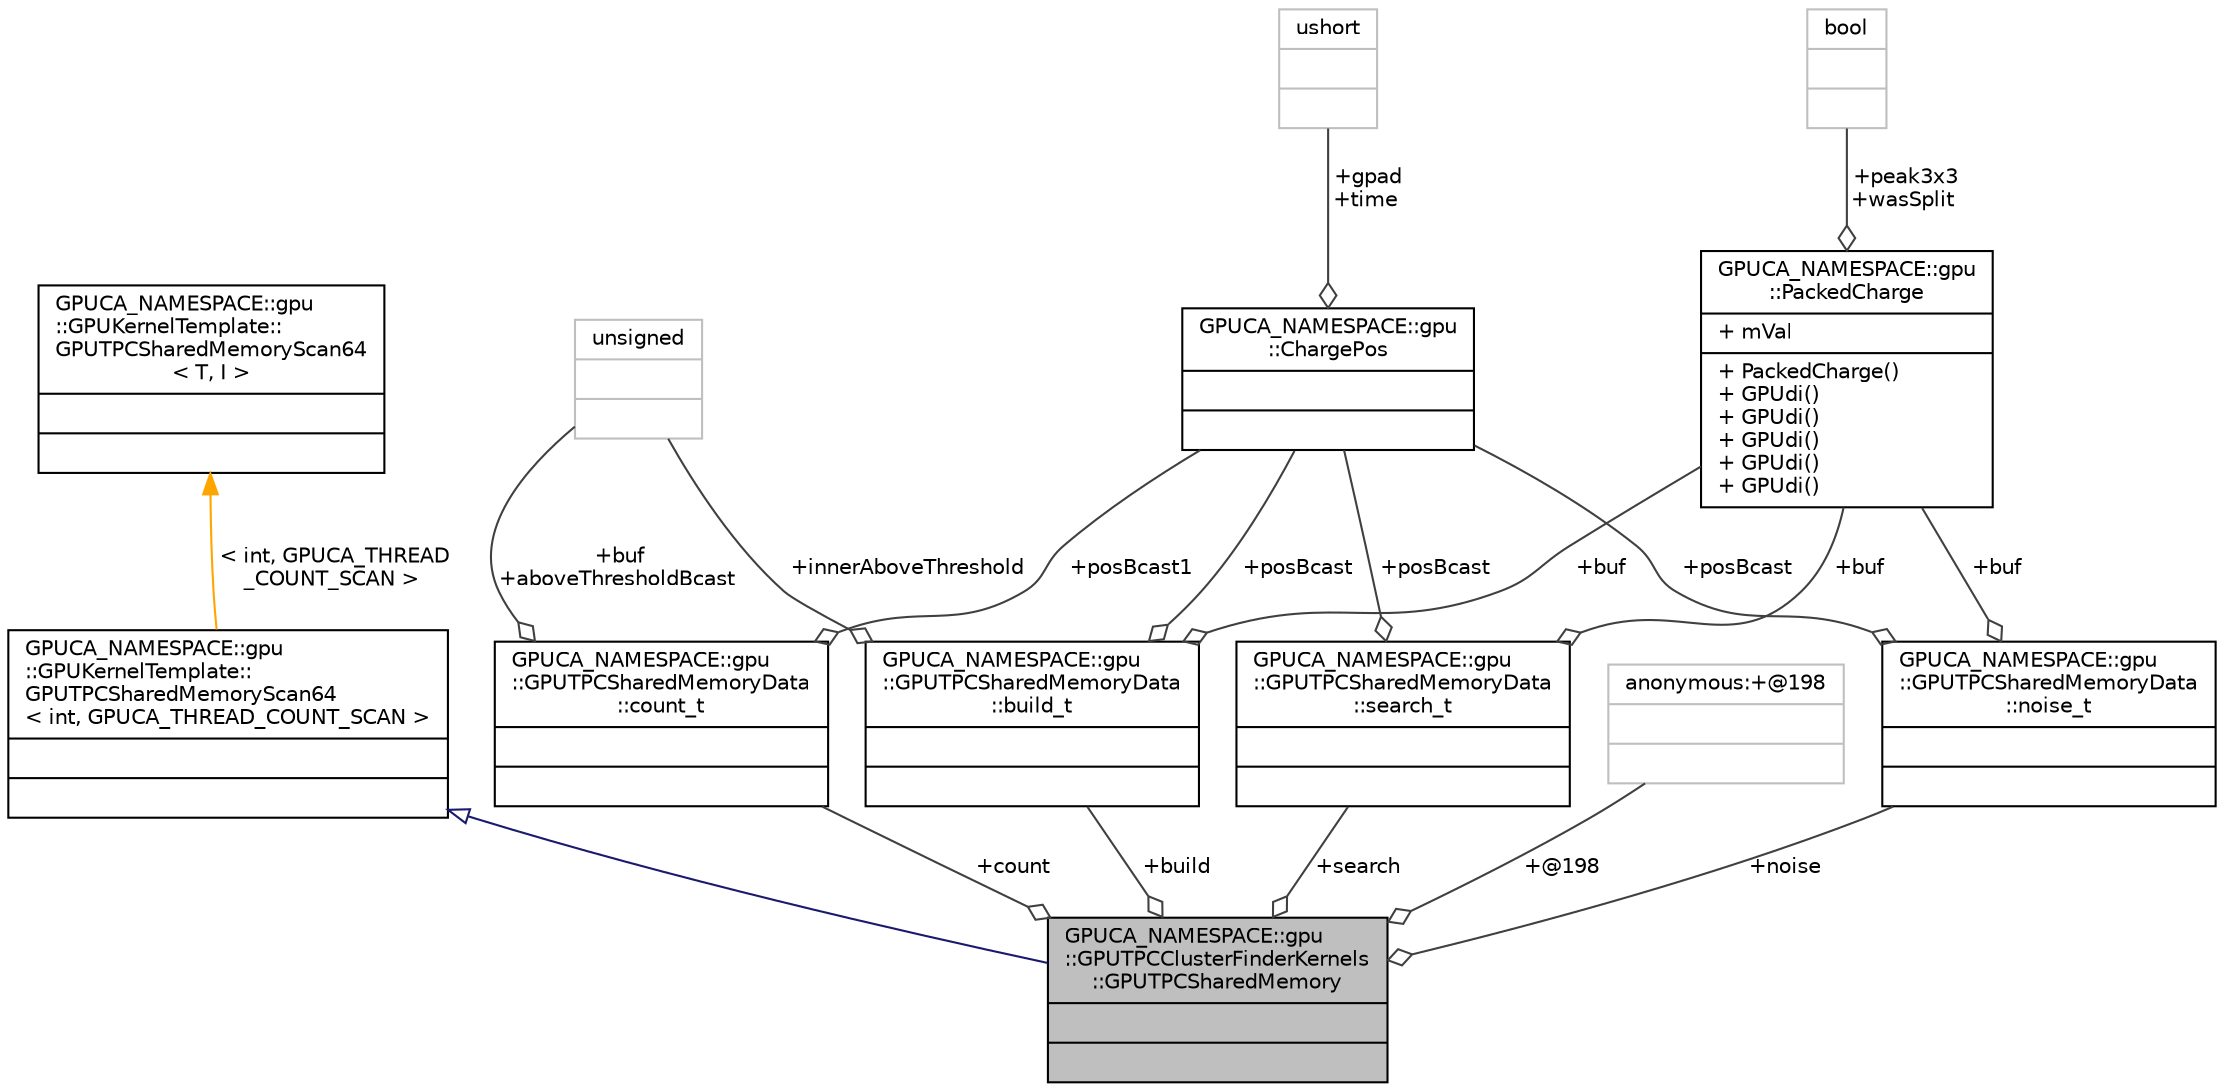 digraph "GPUCA_NAMESPACE::gpu::GPUTPCClusterFinderKernels::GPUTPCSharedMemory"
{
 // INTERACTIVE_SVG=YES
  bgcolor="transparent";
  edge [fontname="Helvetica",fontsize="10",labelfontname="Helvetica",labelfontsize="10"];
  node [fontname="Helvetica",fontsize="10",shape=record];
  Node3 [label="{GPUCA_NAMESPACE::gpu\l::GPUTPCClusterFinderKernels\l::GPUTPCSharedMemory\n||}",height=0.2,width=0.4,color="black", fillcolor="grey75", style="filled", fontcolor="black"];
  Node4 -> Node3 [dir="back",color="midnightblue",fontsize="10",style="solid",arrowtail="onormal",fontname="Helvetica"];
  Node4 [label="{GPUCA_NAMESPACE::gpu\l::GPUKernelTemplate::\lGPUTPCSharedMemoryScan64\l\< int, GPUCA_THREAD_COUNT_SCAN \>\n||}",height=0.2,width=0.4,color="black",URL="$d8/d2a/structGPUCA__NAMESPACE_1_1gpu_1_1GPUKernelTemplate_1_1GPUTPCSharedMemoryScan64.html"];
  Node5 -> Node4 [dir="back",color="orange",fontsize="10",style="solid",label=" \< int, GPUCA_THREAD\l_COUNT_SCAN \>" ,fontname="Helvetica"];
  Node5 [label="{GPUCA_NAMESPACE::gpu\l::GPUKernelTemplate::\lGPUTPCSharedMemoryScan64\l\< T, I \>\n||}",height=0.2,width=0.4,color="black",URL="$d8/d2a/structGPUCA__NAMESPACE_1_1gpu_1_1GPUKernelTemplate_1_1GPUTPCSharedMemoryScan64.html"];
  Node6 -> Node3 [color="grey25",fontsize="10",style="solid",label=" +count" ,arrowhead="odiamond",fontname="Helvetica"];
  Node6 [label="{GPUCA_NAMESPACE::gpu\l::GPUTPCSharedMemoryData\l::count_t\n||}",height=0.2,width=0.4,color="black",URL="$dc/d7b/structGPUCA__NAMESPACE_1_1gpu_1_1GPUTPCSharedMemoryData_1_1count__t.html"];
  Node7 -> Node6 [color="grey25",fontsize="10",style="solid",label=" +posBcast1" ,arrowhead="odiamond",fontname="Helvetica"];
  Node7 [label="{GPUCA_NAMESPACE::gpu\l::ChargePos\n||}",height=0.2,width=0.4,color="black",URL="$dd/d68/structGPUCA__NAMESPACE_1_1gpu_1_1ChargePos.html"];
  Node8 -> Node7 [color="grey25",fontsize="10",style="solid",label=" +gpad\n+time" ,arrowhead="odiamond",fontname="Helvetica"];
  Node8 [label="{ushort\n||}",height=0.2,width=0.4,color="grey75"];
  Node9 -> Node6 [color="grey25",fontsize="10",style="solid",label=" +buf\n+aboveThresholdBcast" ,arrowhead="odiamond",fontname="Helvetica"];
  Node9 [label="{unsigned\n||}",height=0.2,width=0.4,color="grey75"];
  Node10 -> Node3 [color="grey25",fontsize="10",style="solid",label=" +build" ,arrowhead="odiamond",fontname="Helvetica"];
  Node10 [label="{GPUCA_NAMESPACE::gpu\l::GPUTPCSharedMemoryData\l::build_t\n||}",height=0.2,width=0.4,color="black",URL="$dc/d3c/structGPUCA__NAMESPACE_1_1gpu_1_1GPUTPCSharedMemoryData_1_1build__t.html"];
  Node11 -> Node10 [color="grey25",fontsize="10",style="solid",label=" +buf" ,arrowhead="odiamond",fontname="Helvetica"];
  Node11 [label="{GPUCA_NAMESPACE::gpu\l::PackedCharge\n|+ mVal\l|+ PackedCharge()\l+ GPUdi()\l+ GPUdi()\l+ GPUdi()\l+ GPUdi()\l+ GPUdi()\l}",height=0.2,width=0.4,color="black",URL="$da/dca/classGPUCA__NAMESPACE_1_1gpu_1_1PackedCharge.html"];
  Node12 -> Node11 [color="grey25",fontsize="10",style="solid",label=" +peak3x3\n+wasSplit" ,arrowhead="odiamond",fontname="Helvetica"];
  Node12 [label="{bool\n||}",height=0.2,width=0.4,color="grey75"];
  Node7 -> Node10 [color="grey25",fontsize="10",style="solid",label=" +posBcast" ,arrowhead="odiamond",fontname="Helvetica"];
  Node9 -> Node10 [color="grey25",fontsize="10",style="solid",label=" +innerAboveThreshold" ,arrowhead="odiamond",fontname="Helvetica"];
  Node13 -> Node3 [color="grey25",fontsize="10",style="solid",label=" +search" ,arrowhead="odiamond",fontname="Helvetica"];
  Node13 [label="{GPUCA_NAMESPACE::gpu\l::GPUTPCSharedMemoryData\l::search_t\n||}",height=0.2,width=0.4,color="black",URL="$d4/dc9/structGPUCA__NAMESPACE_1_1gpu_1_1GPUTPCSharedMemoryData_1_1search__t.html"];
  Node11 -> Node13 [color="grey25",fontsize="10",style="solid",label=" +buf" ,arrowhead="odiamond",fontname="Helvetica"];
  Node7 -> Node13 [color="grey25",fontsize="10",style="solid",label=" +posBcast" ,arrowhead="odiamond",fontname="Helvetica"];
  Node14 -> Node3 [color="grey25",fontsize="10",style="solid",label=" +@198" ,arrowhead="odiamond",fontname="Helvetica"];
  Node14 [label="{anonymous:+@198\n||}",height=0.2,width=0.4,color="grey75"];
  Node15 -> Node3 [color="grey25",fontsize="10",style="solid",label=" +noise" ,arrowhead="odiamond",fontname="Helvetica"];
  Node15 [label="{GPUCA_NAMESPACE::gpu\l::GPUTPCSharedMemoryData\l::noise_t\n||}",height=0.2,width=0.4,color="black",URL="$d1/d92/structGPUCA__NAMESPACE_1_1gpu_1_1GPUTPCSharedMemoryData_1_1noise__t.html"];
  Node11 -> Node15 [color="grey25",fontsize="10",style="solid",label=" +buf" ,arrowhead="odiamond",fontname="Helvetica"];
  Node7 -> Node15 [color="grey25",fontsize="10",style="solid",label=" +posBcast" ,arrowhead="odiamond",fontname="Helvetica"];
}
